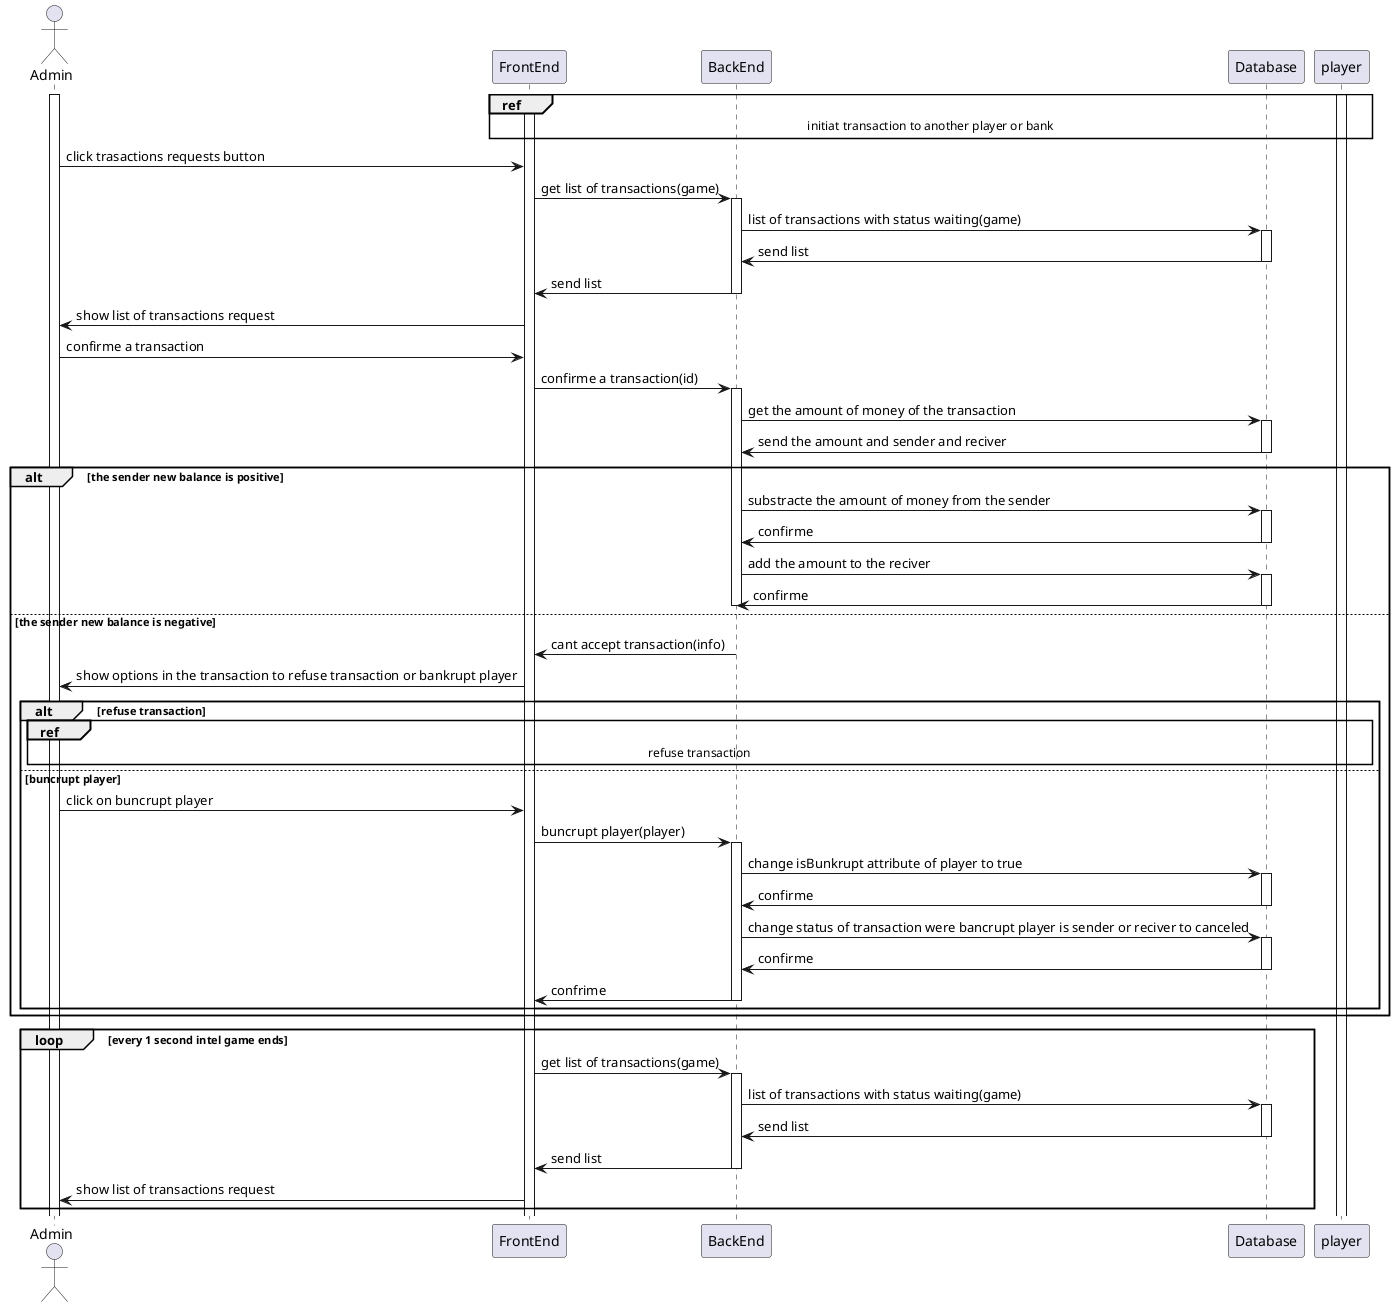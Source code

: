 @startuml "accept or refuse transaction"

actor Admin

Activate Admin
Activate FrontEnd

ref over FrontEnd, BackEnd, Database, player: initiat transaction to another player or bank
Activate player

Admin ->  FrontEnd : click trasactions requests button

FrontEnd -> BackEnd : get list of transactions(game)
Activate BackEnd

BackEnd -> Database : list of transactions with status waiting(game)
Activate Database

Database -> BackEnd : send list
deactivate Database

BackEnd -> FrontEnd : send list
deactivate BackEnd

FrontEnd -> Admin : show list of transactions request
Admin -> FrontEnd : confirme a transaction

FrontEnd -> BackEnd : confirme a transaction(id)
Activate BackEnd

BackEnd -> Database : get the amount of money of the transaction
Activate Database

Database -> BackEnd : send the amount and sender and reciver
deactivate Database

alt  the sender new balance is positive
    BackEnd -> Database : substracte the amount of money from the sender
    Activate Database

    Database -> BackEnd : confirme
    deactivate Database

    BackEnd -> Database : add the amount to the reciver
    Activate Database

    Database -> BackEnd : confirme
    deactivate Database

    deactivate BackEnd
else the sender new balance is negative

    BackEnd -> FrontEnd : cant accept transaction(info)
    deactivate BackEnd

    FrontEnd -> Admin : show options in the transaction to refuse transaction or bankrupt player

    alt refuse transaction
        ref over Admin, FrontEnd, BackEnd, Database, player: refuse transaction
    else buncrupt player
        Admin -> FrontEnd : click on buncrupt player
        FrontEnd -> BackEnd : buncrupt player(player)
        Activate BackEnd

        BackEnd -> Database : change isBunkrupt attribute of player to true
        Activate Database

        Database -> BackEnd : confirme
        deactivate Database

        BackEnd -> Database : change status of transaction were bancrupt player is sender or reciver to canceled
        Activate Database

        Database -> BackEnd : confirme
        deactivate Database

        BackEnd -> FrontEnd : confrime
        deactivate BackEnd
    end

end

loop every 1 second intel game ends
    FrontEnd -> BackEnd : get list of transactions(game)
    Activate BackEnd

    BackEnd -> Database : list of transactions with status waiting(game)
    Activate Database

    Database -> BackEnd : send list
    deactivate Database

    BackEnd -> FrontEnd : send list
    deactivate BackEnd

    FrontEnd -> Admin : show list of transactions request
 end

@enduml
